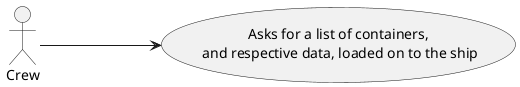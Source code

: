 @startuml
'https://plantuml.com/use-case-diagram

left to right direction

:Crew: as C
(Asks for a list of containers,\n and respective data, loaded on to the ship) as (Use)

C ---> (Use)
@enduml
